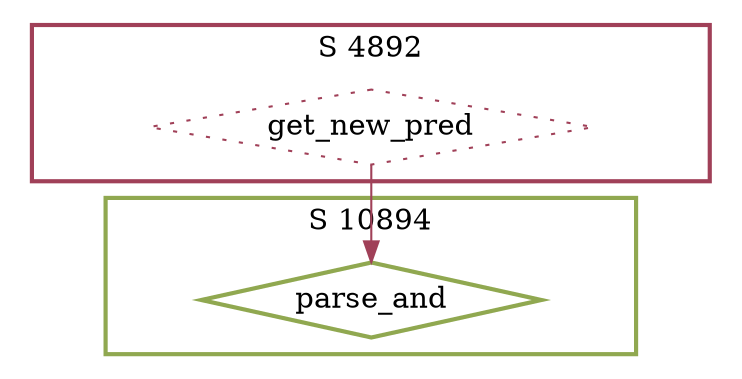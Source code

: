 digraph G {
  ratio=0.500000;
  "UV parse_and (10894)" [shape=diamond, label="parse_and", color="#90A850",
                          style=bold];
  "UV get_new_pred (4892)" [shape=diamond, label="get_new_pred",
                            color="#A04058", style=dotted];
  
  subgraph cluster_10894 { label="S 10894";
    color="#90A850";
    style=bold;
    "UV parse_and (10894)"; };
  subgraph cluster_4892 { label="S 4892";
    color="#A04058";
    style=bold;
    "UV get_new_pred (4892)"; };
  
  "UV get_new_pred (4892)" -> "UV parse_and (10894)" [color="#A04058"];
  
  }